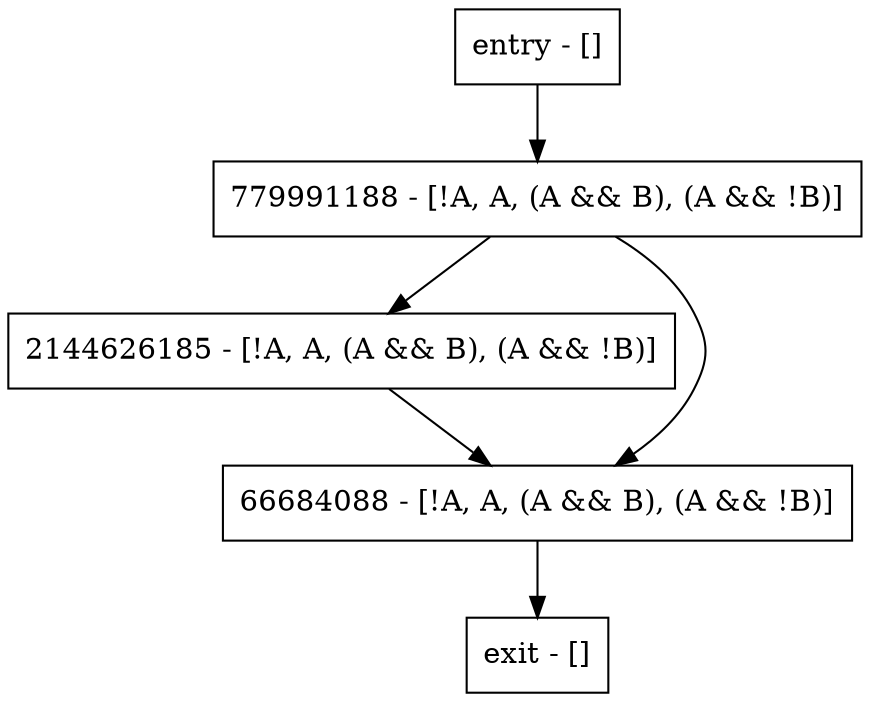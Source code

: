 digraph main {
node [shape=record];
entry [label="entry - []"];
exit [label="exit - []"];
2144626185 [label="2144626185 - [!A, A, (A && B), (A && !B)]"];
66684088 [label="66684088 - [!A, A, (A && B), (A && !B)]"];
779991188 [label="779991188 - [!A, A, (A && B), (A && !B)]"];
entry;
exit;
entry -> 779991188;
2144626185 -> 66684088;
66684088 -> exit;
779991188 -> 2144626185;
779991188 -> 66684088;
}
